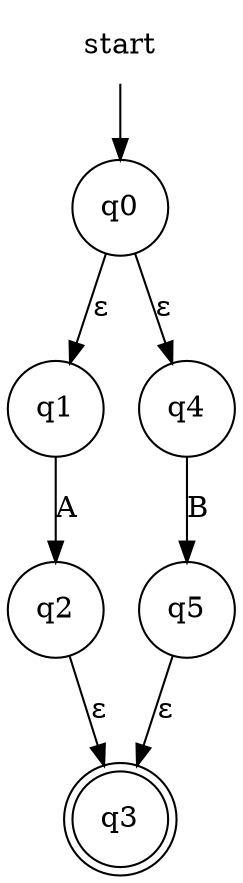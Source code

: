 digraph automaton {
    node [shape=none]; start;
    node [shape=doublecircle]; "q3";
    node [shape=circle];
    start -> "q0";
    "q0" -> "q1" [label="&epsilon;"];
    "q0" -> "q4" [label="&epsilon;"];
    "q1" -> "q2" [label="A"];
    "q2" -> "q3" [label="&epsilon;"];
    "q4" -> "q5" [label="B"];
    "q5" -> "q3" [label="&epsilon;"];
}
